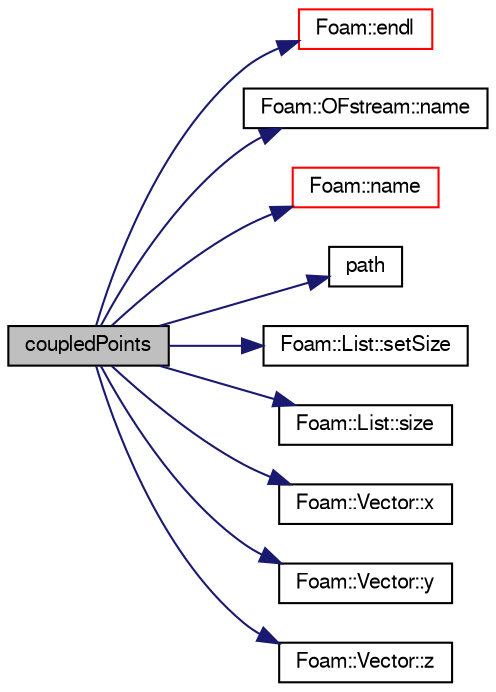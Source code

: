 digraph "coupledPoints"
{
  bgcolor="transparent";
  edge [fontname="FreeSans",fontsize="10",labelfontname="FreeSans",labelfontsize="10"];
  node [fontname="FreeSans",fontsize="10",shape=record];
  rankdir="LR";
  Node1857 [label="coupledPoints",height=0.2,width=0.4,color="black", fillcolor="grey75", style="filled", fontcolor="black"];
  Node1857 -> Node1858 [color="midnightblue",fontsize="10",style="solid",fontname="FreeSans"];
  Node1858 [label="Foam::endl",height=0.2,width=0.4,color="red",URL="$a21124.html#a2db8fe02a0d3909e9351bb4275b23ce4",tooltip="Add newline and flush stream. "];
  Node1857 -> Node1860 [color="midnightblue",fontsize="10",style="solid",fontname="FreeSans"];
  Node1860 [label="Foam::OFstream::name",height=0.2,width=0.4,color="black",URL="$a26190.html#aba53f1f9c8fadfa65f4099af10df348c",tooltip="Return the name of the stream. "];
  Node1857 -> Node1861 [color="midnightblue",fontsize="10",style="solid",fontname="FreeSans"];
  Node1861 [label="Foam::name",height=0.2,width=0.4,color="red",URL="$a21124.html#adcb0df2bd4953cb6bb390272d8263c3a",tooltip="Return a string representation of a complex. "];
  Node1857 -> Node1864 [color="midnightblue",fontsize="10",style="solid",fontname="FreeSans"];
  Node1864 [label="path",height=0.2,width=0.4,color="black",URL="$a19364.html#ad8adfaf80503dc99cbb14bf07bf1eb22"];
  Node1857 -> Node1865 [color="midnightblue",fontsize="10",style="solid",fontname="FreeSans"];
  Node1865 [label="Foam::List::setSize",height=0.2,width=0.4,color="black",URL="$a25694.html#aedb985ffeaf1bdbfeccc2a8730405703",tooltip="Reset size of List. "];
  Node1857 -> Node1866 [color="midnightblue",fontsize="10",style="solid",fontname="FreeSans"];
  Node1866 [label="Foam::List::size",height=0.2,width=0.4,color="black",URL="$a25694.html#a8a5f6fa29bd4b500caf186f60245b384",tooltip="Override size to be inconsistent with allocated storage. "];
  Node1857 -> Node1867 [color="midnightblue",fontsize="10",style="solid",fontname="FreeSans"];
  Node1867 [label="Foam::Vector::x",height=0.2,width=0.4,color="black",URL="$a28442.html#a63327976e5a8359700064a02ae22548e"];
  Node1857 -> Node1868 [color="midnightblue",fontsize="10",style="solid",fontname="FreeSans"];
  Node1868 [label="Foam::Vector::y",height=0.2,width=0.4,color="black",URL="$a28442.html#a1ee865f676fbac703a49c6654dd3ad74"];
  Node1857 -> Node1869 [color="midnightblue",fontsize="10",style="solid",fontname="FreeSans"];
  Node1869 [label="Foam::Vector::z",height=0.2,width=0.4,color="black",URL="$a28442.html#a1c8320b15610de211ec70ef966581423"];
}
